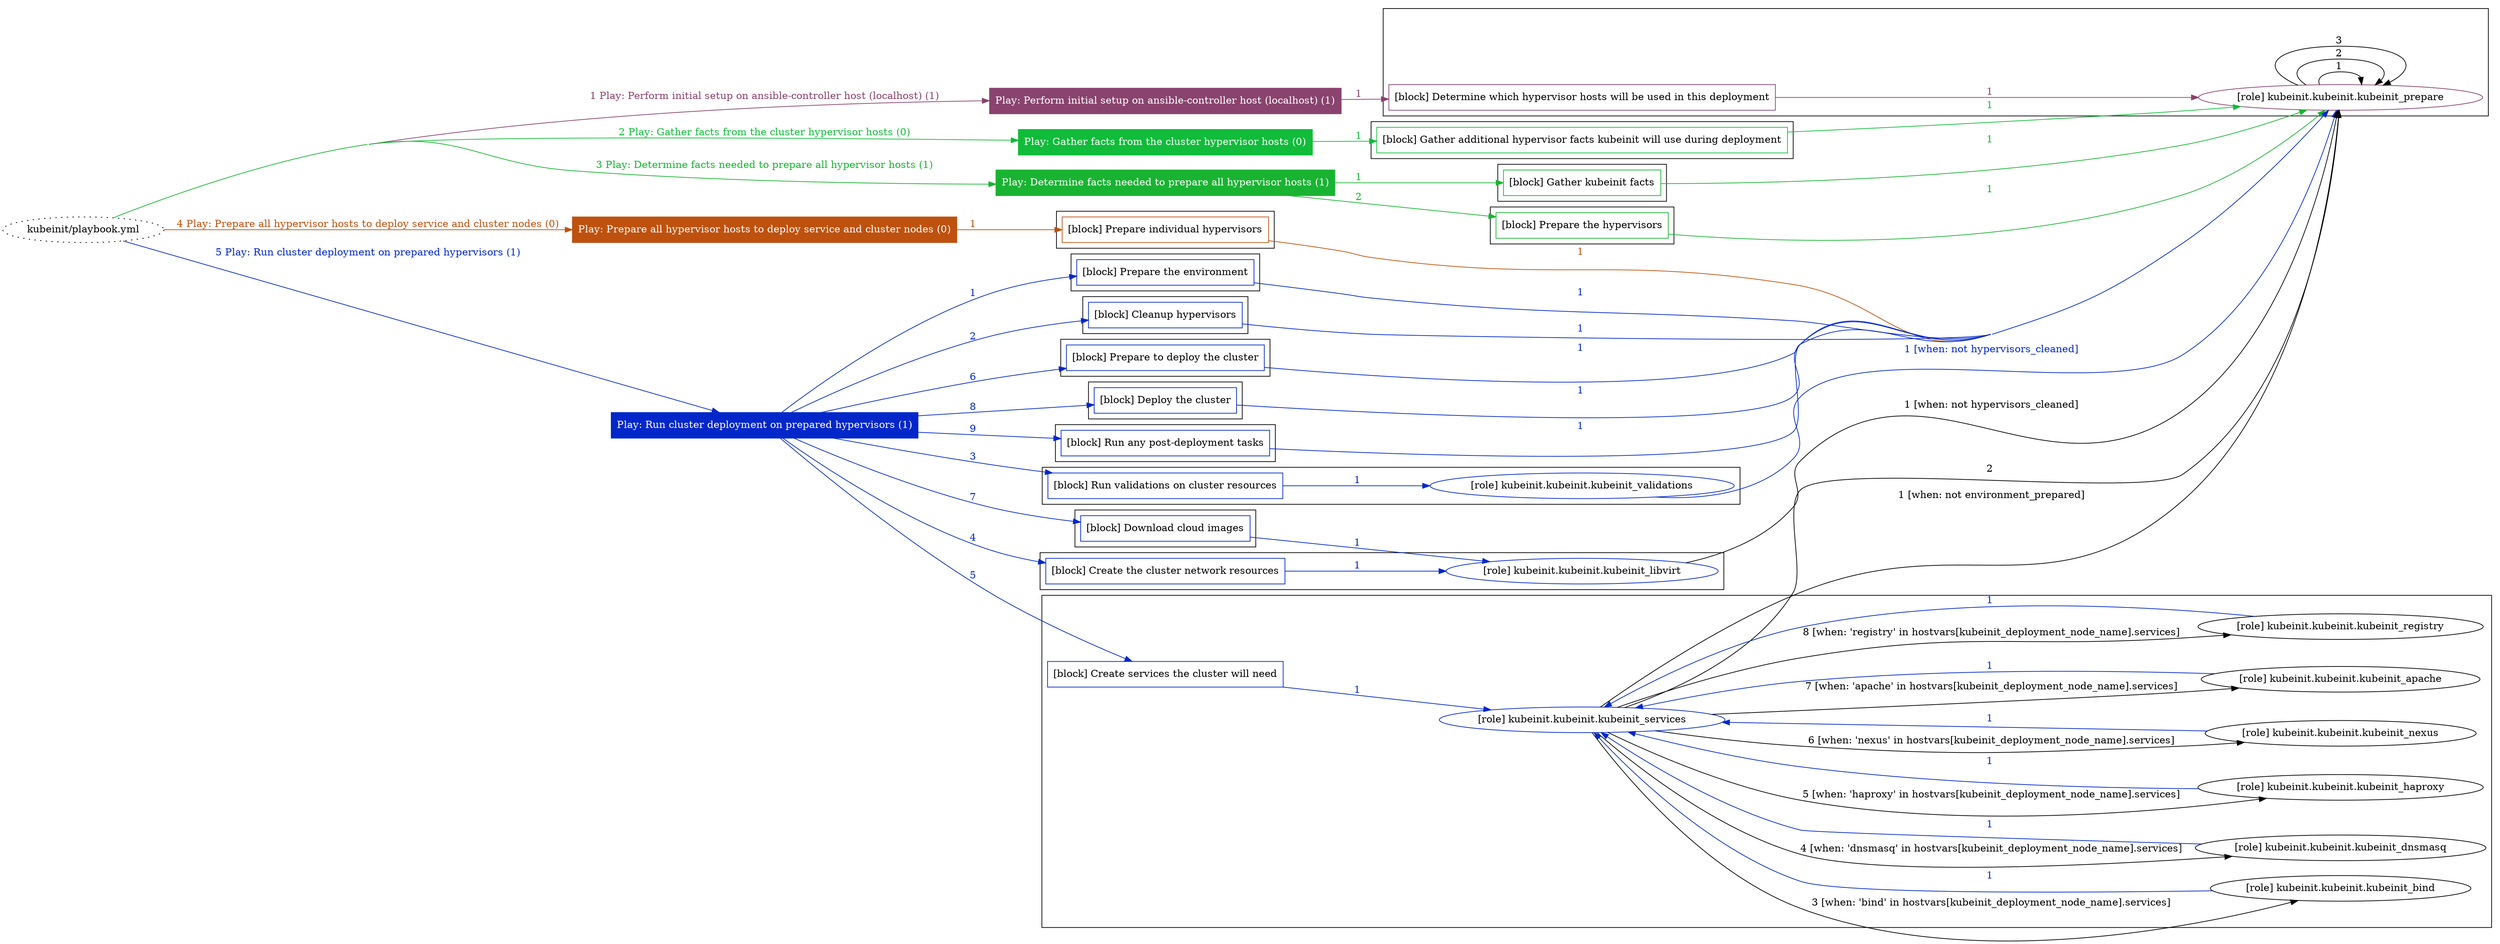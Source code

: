 digraph {
	graph [concentrate=true ordering=in rankdir=LR ratio=fill]
	edge [esep=5 sep=10]
	"kubeinit/playbook.yml" [URL="/home/runner/work/kubeinit/kubeinit/kubeinit/playbook.yml" id=playbook_d00dabda style=dotted]
	"kubeinit/playbook.yml" -> play_36d81334 [label="1 Play: Perform initial setup on ansible-controller host (localhost) (1)" color="#89436e" fontcolor="#89436e" id=edge_playbook_d00dabda_play_36d81334 labeltooltip="1 Play: Perform initial setup on ansible-controller host (localhost) (1)" tooltip="1 Play: Perform initial setup on ansible-controller host (localhost) (1)"]
	subgraph "Play: Perform initial setup on ansible-controller host (localhost) (1)" {
		play_36d81334 [label="Play: Perform initial setup on ansible-controller host (localhost) (1)" URL="/home/runner/work/kubeinit/kubeinit/kubeinit/playbook.yml" color="#89436e" fontcolor="#ffffff" id=play_36d81334 shape=box style=filled tooltip=localhost]
		play_36d81334 -> block_3261db10 [label=1 color="#89436e" fontcolor="#89436e" id=edge_1_play_36d81334_block_3261db10 labeltooltip=1 tooltip=1]
		subgraph cluster_block_3261db10 {
			block_3261db10 [label="[block] Determine which hypervisor hosts will be used in this deployment" URL="/home/runner/work/kubeinit/kubeinit/kubeinit/playbook.yml" color="#89436e" id=block_3261db10 labeltooltip="Determine which hypervisor hosts will be used in this deployment" shape=box tooltip="Determine which hypervisor hosts will be used in this deployment"]
			block_3261db10 -> role_2690aaf3 [label="1 " color="#89436e" fontcolor="#89436e" id=edge_1_block_3261db10_role_2690aaf3 labeltooltip="1 " tooltip="1 "]
			subgraph "kubeinit.kubeinit.kubeinit_prepare" {
				role_2690aaf3 [label="[role] kubeinit.kubeinit.kubeinit_prepare" URL="/home/runner/work/kubeinit/kubeinit/kubeinit/playbook.yml" color="#89436e" id=role_2690aaf3 tooltip="kubeinit.kubeinit.kubeinit_prepare"]
				role_2690aaf3 -> role_2690aaf3 [label="1 " color=black fontcolor=black id=edge_1_role_2690aaf3_role_2690aaf3 labeltooltip="1 " tooltip="1 "]
				role_2690aaf3 -> role_2690aaf3 [label="2 " color=black fontcolor=black id=edge_2_role_2690aaf3_role_2690aaf3 labeltooltip="2 " tooltip="2 "]
				role_2690aaf3 -> role_2690aaf3 [label="3 " color=black fontcolor=black id=edge_3_role_2690aaf3_role_2690aaf3 labeltooltip="3 " tooltip="3 "]
			}
		}
	}
	"kubeinit/playbook.yml" -> play_5905a435 [label="2 Play: Gather facts from the cluster hypervisor hosts (0)" color="#10bc3a" fontcolor="#10bc3a" id=edge_playbook_d00dabda_play_5905a435 labeltooltip="2 Play: Gather facts from the cluster hypervisor hosts (0)" tooltip="2 Play: Gather facts from the cluster hypervisor hosts (0)"]
	subgraph "Play: Gather facts from the cluster hypervisor hosts (0)" {
		play_5905a435 [label="Play: Gather facts from the cluster hypervisor hosts (0)" URL="/home/runner/work/kubeinit/kubeinit/kubeinit/playbook.yml" color="#10bc3a" fontcolor="#ffffff" id=play_5905a435 shape=box style=filled tooltip="Play: Gather facts from the cluster hypervisor hosts (0)"]
		play_5905a435 -> block_3f74e391 [label=1 color="#10bc3a" fontcolor="#10bc3a" id=edge_1_play_5905a435_block_3f74e391 labeltooltip=1 tooltip=1]
		subgraph cluster_block_3f74e391 {
			block_3f74e391 [label="[block] Gather additional hypervisor facts kubeinit will use during deployment" URL="/home/runner/work/kubeinit/kubeinit/kubeinit/playbook.yml" color="#10bc3a" id=block_3f74e391 labeltooltip="Gather additional hypervisor facts kubeinit will use during deployment" shape=box tooltip="Gather additional hypervisor facts kubeinit will use during deployment"]
			block_3f74e391 -> role_2690aaf3 [label="1 " color="#10bc3a" fontcolor="#10bc3a" id=edge_1_block_3f74e391_role_2690aaf3 labeltooltip="1 " tooltip="1 "]
		}
	}
	"kubeinit/playbook.yml" -> play_8d10d6fd [label="3 Play: Determine facts needed to prepare all hypervisor hosts (1)" color="#19b332" fontcolor="#19b332" id=edge_playbook_d00dabda_play_8d10d6fd labeltooltip="3 Play: Determine facts needed to prepare all hypervisor hosts (1)" tooltip="3 Play: Determine facts needed to prepare all hypervisor hosts (1)"]
	subgraph "Play: Determine facts needed to prepare all hypervisor hosts (1)" {
		play_8d10d6fd [label="Play: Determine facts needed to prepare all hypervisor hosts (1)" URL="/home/runner/work/kubeinit/kubeinit/kubeinit/playbook.yml" color="#19b332" fontcolor="#ffffff" id=play_8d10d6fd shape=box style=filled tooltip=localhost]
		play_8d10d6fd -> block_b8a5a8f9 [label=1 color="#19b332" fontcolor="#19b332" id=edge_1_play_8d10d6fd_block_b8a5a8f9 labeltooltip=1 tooltip=1]
		subgraph cluster_block_b8a5a8f9 {
			block_b8a5a8f9 [label="[block] Gather kubeinit facts" URL="/home/runner/work/kubeinit/kubeinit/kubeinit/playbook.yml" color="#19b332" id=block_b8a5a8f9 labeltooltip="Gather kubeinit facts" shape=box tooltip="Gather kubeinit facts"]
			block_b8a5a8f9 -> role_2690aaf3 [label="1 " color="#19b332" fontcolor="#19b332" id=edge_1_block_b8a5a8f9_role_2690aaf3 labeltooltip="1 " tooltip="1 "]
		}
		play_8d10d6fd -> block_ea188b36 [label=2 color="#19b332" fontcolor="#19b332" id=edge_2_play_8d10d6fd_block_ea188b36 labeltooltip=2 tooltip=2]
		subgraph cluster_block_ea188b36 {
			block_ea188b36 [label="[block] Prepare the hypervisors" URL="/home/runner/work/kubeinit/kubeinit/kubeinit/playbook.yml" color="#19b332" id=block_ea188b36 labeltooltip="Prepare the hypervisors" shape=box tooltip="Prepare the hypervisors"]
			block_ea188b36 -> role_2690aaf3 [label="1 " color="#19b332" fontcolor="#19b332" id=edge_1_block_ea188b36_role_2690aaf3 labeltooltip="1 " tooltip="1 "]
		}
	}
	"kubeinit/playbook.yml" -> play_45d9ff53 [label="4 Play: Prepare all hypervisor hosts to deploy service and cluster nodes (0)" color="#be510e" fontcolor="#be510e" id=edge_playbook_d00dabda_play_45d9ff53 labeltooltip="4 Play: Prepare all hypervisor hosts to deploy service and cluster nodes (0)" tooltip="4 Play: Prepare all hypervisor hosts to deploy service and cluster nodes (0)"]
	subgraph "Play: Prepare all hypervisor hosts to deploy service and cluster nodes (0)" {
		play_45d9ff53 [label="Play: Prepare all hypervisor hosts to deploy service and cluster nodes (0)" URL="/home/runner/work/kubeinit/kubeinit/kubeinit/playbook.yml" color="#be510e" fontcolor="#ffffff" id=play_45d9ff53 shape=box style=filled tooltip="Play: Prepare all hypervisor hosts to deploy service and cluster nodes (0)"]
		play_45d9ff53 -> block_f70a29f5 [label=1 color="#be510e" fontcolor="#be510e" id=edge_1_play_45d9ff53_block_f70a29f5 labeltooltip=1 tooltip=1]
		subgraph cluster_block_f70a29f5 {
			block_f70a29f5 [label="[block] Prepare individual hypervisors" URL="/home/runner/work/kubeinit/kubeinit/kubeinit/playbook.yml" color="#be510e" id=block_f70a29f5 labeltooltip="Prepare individual hypervisors" shape=box tooltip="Prepare individual hypervisors"]
			block_f70a29f5 -> role_2690aaf3 [label="1 " color="#be510e" fontcolor="#be510e" id=edge_1_block_f70a29f5_role_2690aaf3 labeltooltip="1 " tooltip="1 "]
		}
	}
	"kubeinit/playbook.yml" -> play_aea566b0 [label="5 Play: Run cluster deployment on prepared hypervisors (1)" color="#0127cb" fontcolor="#0127cb" id=edge_playbook_d00dabda_play_aea566b0 labeltooltip="5 Play: Run cluster deployment on prepared hypervisors (1)" tooltip="5 Play: Run cluster deployment on prepared hypervisors (1)"]
	subgraph "Play: Run cluster deployment on prepared hypervisors (1)" {
		play_aea566b0 [label="Play: Run cluster deployment on prepared hypervisors (1)" URL="/home/runner/work/kubeinit/kubeinit/kubeinit/playbook.yml" color="#0127cb" fontcolor="#ffffff" id=play_aea566b0 shape=box style=filled tooltip=localhost]
		play_aea566b0 -> block_3386b82d [label=1 color="#0127cb" fontcolor="#0127cb" id=edge_1_play_aea566b0_block_3386b82d labeltooltip=1 tooltip=1]
		subgraph cluster_block_3386b82d {
			block_3386b82d [label="[block] Prepare the environment" URL="/home/runner/work/kubeinit/kubeinit/kubeinit/playbook.yml" color="#0127cb" id=block_3386b82d labeltooltip="Prepare the environment" shape=box tooltip="Prepare the environment"]
			block_3386b82d -> role_2690aaf3 [label="1 " color="#0127cb" fontcolor="#0127cb" id=edge_1_block_3386b82d_role_2690aaf3 labeltooltip="1 " tooltip="1 "]
		}
		play_aea566b0 -> block_3f7dae66 [label=2 color="#0127cb" fontcolor="#0127cb" id=edge_2_play_aea566b0_block_3f7dae66 labeltooltip=2 tooltip=2]
		subgraph cluster_block_3f7dae66 {
			block_3f7dae66 [label="[block] Cleanup hypervisors" URL="/home/runner/work/kubeinit/kubeinit/kubeinit/playbook.yml" color="#0127cb" id=block_3f7dae66 labeltooltip="Cleanup hypervisors" shape=box tooltip="Cleanup hypervisors"]
			block_3f7dae66 -> role_2690aaf3 [label="1 " color="#0127cb" fontcolor="#0127cb" id=edge_1_block_3f7dae66_role_2690aaf3 labeltooltip="1 " tooltip="1 "]
		}
		play_aea566b0 -> block_18fe8c6c [label=3 color="#0127cb" fontcolor="#0127cb" id=edge_3_play_aea566b0_block_18fe8c6c labeltooltip=3 tooltip=3]
		subgraph cluster_block_18fe8c6c {
			block_18fe8c6c [label="[block] Run validations on cluster resources" URL="/home/runner/work/kubeinit/kubeinit/kubeinit/playbook.yml" color="#0127cb" id=block_18fe8c6c labeltooltip="Run validations on cluster resources" shape=box tooltip="Run validations on cluster resources"]
			block_18fe8c6c -> role_703bbfa8 [label="1 " color="#0127cb" fontcolor="#0127cb" id=edge_1_block_18fe8c6c_role_703bbfa8 labeltooltip="1 " tooltip="1 "]
			subgraph "kubeinit.kubeinit.kubeinit_validations" {
				role_703bbfa8 [label="[role] kubeinit.kubeinit.kubeinit_validations" URL="/home/runner/work/kubeinit/kubeinit/kubeinit/playbook.yml" color="#0127cb" id=role_703bbfa8 tooltip="kubeinit.kubeinit.kubeinit_validations"]
				role_703bbfa8 -> role_2690aaf3 [label="1 [when: not hypervisors_cleaned]" color="#0127cb" fontcolor="#0127cb" id=edge_1_role_703bbfa8_role_2690aaf3 labeltooltip="1 [when: not hypervisors_cleaned]" tooltip="1 [when: not hypervisors_cleaned]"]
			}
		}
		play_aea566b0 -> block_7029a762 [label=4 color="#0127cb" fontcolor="#0127cb" id=edge_4_play_aea566b0_block_7029a762 labeltooltip=4 tooltip=4]
		subgraph cluster_block_7029a762 {
			block_7029a762 [label="[block] Create the cluster network resources" URL="/home/runner/work/kubeinit/kubeinit/kubeinit/playbook.yml" color="#0127cb" id=block_7029a762 labeltooltip="Create the cluster network resources" shape=box tooltip="Create the cluster network resources"]
			block_7029a762 -> role_95bb0388 [label="1 " color="#0127cb" fontcolor="#0127cb" id=edge_1_block_7029a762_role_95bb0388 labeltooltip="1 " tooltip="1 "]
			subgraph "kubeinit.kubeinit.kubeinit_libvirt" {
				role_95bb0388 [label="[role] kubeinit.kubeinit.kubeinit_libvirt" URL="/home/runner/work/kubeinit/kubeinit/kubeinit/playbook.yml" color="#0127cb" id=role_95bb0388 tooltip="kubeinit.kubeinit.kubeinit_libvirt"]
				role_95bb0388 -> role_2690aaf3 [label="1 [when: not hypervisors_cleaned]" color=black fontcolor=black id=edge_1_role_95bb0388_role_2690aaf3 labeltooltip="1 [when: not hypervisors_cleaned]" tooltip="1 [when: not hypervisors_cleaned]"]
			}
		}
		play_aea566b0 -> block_dd34eb67 [label=5 color="#0127cb" fontcolor="#0127cb" id=edge_5_play_aea566b0_block_dd34eb67 labeltooltip=5 tooltip=5]
		subgraph cluster_block_dd34eb67 {
			block_dd34eb67 [label="[block] Create services the cluster will need" URL="/home/runner/work/kubeinit/kubeinit/kubeinit/playbook.yml" color="#0127cb" id=block_dd34eb67 labeltooltip="Create services the cluster will need" shape=box tooltip="Create services the cluster will need"]
			block_dd34eb67 -> role_c3b6ca17 [label="1 " color="#0127cb" fontcolor="#0127cb" id=edge_1_block_dd34eb67_role_c3b6ca17 labeltooltip="1 " tooltip="1 "]
			subgraph "kubeinit.kubeinit.kubeinit_services" {
				role_c3b6ca17 [label="[role] kubeinit.kubeinit.kubeinit_services" URL="/home/runner/work/kubeinit/kubeinit/kubeinit/playbook.yml" color="#0127cb" id=role_c3b6ca17 tooltip="kubeinit.kubeinit.kubeinit_services"]
				role_c3b6ca17 -> role_2690aaf3 [label="1 [when: not environment_prepared]" color=black fontcolor=black id=edge_1_role_c3b6ca17_role_2690aaf3 labeltooltip="1 [when: not environment_prepared]" tooltip="1 [when: not environment_prepared]"]
				role_c3b6ca17 -> role_2690aaf3 [label="2 " color=black fontcolor=black id=edge_2_role_c3b6ca17_role_2690aaf3 labeltooltip="2 " tooltip="2 "]
				role_c3b6ca17 -> role_11ad6480 [label="3 [when: 'bind' in hostvars[kubeinit_deployment_node_name].services]" color=black fontcolor=black id=edge_3_role_c3b6ca17_role_11ad6480 labeltooltip="3 [when: 'bind' in hostvars[kubeinit_deployment_node_name].services]" tooltip="3 [when: 'bind' in hostvars[kubeinit_deployment_node_name].services]"]
				subgraph "kubeinit.kubeinit.kubeinit_bind" {
					role_11ad6480 [label="[role] kubeinit.kubeinit.kubeinit_bind" URL="/home/runner/.ansible/collections/ansible_collections/kubeinit/kubeinit/roles/kubeinit_services/tasks/start_services_containers.yml" color=black id=role_11ad6480 tooltip="kubeinit.kubeinit.kubeinit_bind"]
					role_11ad6480 -> role_c3b6ca17 [label="1 " color="#0127cb" fontcolor="#0127cb" id=edge_1_role_11ad6480_role_c3b6ca17 labeltooltip="1 " tooltip="1 "]
				}
				role_c3b6ca17 -> role_bdbcb030 [label="4 [when: 'dnsmasq' in hostvars[kubeinit_deployment_node_name].services]" color=black fontcolor=black id=edge_4_role_c3b6ca17_role_bdbcb030 labeltooltip="4 [when: 'dnsmasq' in hostvars[kubeinit_deployment_node_name].services]" tooltip="4 [when: 'dnsmasq' in hostvars[kubeinit_deployment_node_name].services]"]
				subgraph "kubeinit.kubeinit.kubeinit_dnsmasq" {
					role_bdbcb030 [label="[role] kubeinit.kubeinit.kubeinit_dnsmasq" URL="/home/runner/.ansible/collections/ansible_collections/kubeinit/kubeinit/roles/kubeinit_services/tasks/start_services_containers.yml" color=black id=role_bdbcb030 tooltip="kubeinit.kubeinit.kubeinit_dnsmasq"]
					role_bdbcb030 -> role_c3b6ca17 [label="1 " color="#0127cb" fontcolor="#0127cb" id=edge_1_role_bdbcb030_role_c3b6ca17 labeltooltip="1 " tooltip="1 "]
				}
				role_c3b6ca17 -> role_cbd6e96e [label="5 [when: 'haproxy' in hostvars[kubeinit_deployment_node_name].services]" color=black fontcolor=black id=edge_5_role_c3b6ca17_role_cbd6e96e labeltooltip="5 [when: 'haproxy' in hostvars[kubeinit_deployment_node_name].services]" tooltip="5 [when: 'haproxy' in hostvars[kubeinit_deployment_node_name].services]"]
				subgraph "kubeinit.kubeinit.kubeinit_haproxy" {
					role_cbd6e96e [label="[role] kubeinit.kubeinit.kubeinit_haproxy" URL="/home/runner/.ansible/collections/ansible_collections/kubeinit/kubeinit/roles/kubeinit_services/tasks/start_services_containers.yml" color=black id=role_cbd6e96e tooltip="kubeinit.kubeinit.kubeinit_haproxy"]
					role_cbd6e96e -> role_c3b6ca17 [label="1 " color="#0127cb" fontcolor="#0127cb" id=edge_1_role_cbd6e96e_role_c3b6ca17 labeltooltip="1 " tooltip="1 "]
				}
				role_c3b6ca17 -> role_b2191203 [label="6 [when: 'nexus' in hostvars[kubeinit_deployment_node_name].services]" color=black fontcolor=black id=edge_6_role_c3b6ca17_role_b2191203 labeltooltip="6 [when: 'nexus' in hostvars[kubeinit_deployment_node_name].services]" tooltip="6 [when: 'nexus' in hostvars[kubeinit_deployment_node_name].services]"]
				subgraph "kubeinit.kubeinit.kubeinit_nexus" {
					role_b2191203 [label="[role] kubeinit.kubeinit.kubeinit_nexus" URL="/home/runner/.ansible/collections/ansible_collections/kubeinit/kubeinit/roles/kubeinit_services/tasks/start_services_containers.yml" color=black id=role_b2191203 tooltip="kubeinit.kubeinit.kubeinit_nexus"]
					role_b2191203 -> role_c3b6ca17 [label="1 " color="#0127cb" fontcolor="#0127cb" id=edge_1_role_b2191203_role_c3b6ca17 labeltooltip="1 " tooltip="1 "]
				}
				role_c3b6ca17 -> role_c993d7df [label="7 [when: 'apache' in hostvars[kubeinit_deployment_node_name].services]" color=black fontcolor=black id=edge_7_role_c3b6ca17_role_c993d7df labeltooltip="7 [when: 'apache' in hostvars[kubeinit_deployment_node_name].services]" tooltip="7 [when: 'apache' in hostvars[kubeinit_deployment_node_name].services]"]
				subgraph "kubeinit.kubeinit.kubeinit_apache" {
					role_c993d7df [label="[role] kubeinit.kubeinit.kubeinit_apache" URL="/home/runner/.ansible/collections/ansible_collections/kubeinit/kubeinit/roles/kubeinit_services/tasks/start_services_containers.yml" color=black id=role_c993d7df tooltip="kubeinit.kubeinit.kubeinit_apache"]
					role_c993d7df -> role_c3b6ca17 [label="1 " color="#0127cb" fontcolor="#0127cb" id=edge_1_role_c993d7df_role_c3b6ca17 labeltooltip="1 " tooltip="1 "]
				}
				role_c3b6ca17 -> role_898f9f96 [label="8 [when: 'registry' in hostvars[kubeinit_deployment_node_name].services]" color=black fontcolor=black id=edge_8_role_c3b6ca17_role_898f9f96 labeltooltip="8 [when: 'registry' in hostvars[kubeinit_deployment_node_name].services]" tooltip="8 [when: 'registry' in hostvars[kubeinit_deployment_node_name].services]"]
				subgraph "kubeinit.kubeinit.kubeinit_registry" {
					role_898f9f96 [label="[role] kubeinit.kubeinit.kubeinit_registry" URL="/home/runner/.ansible/collections/ansible_collections/kubeinit/kubeinit/roles/kubeinit_services/tasks/start_services_containers.yml" color=black id=role_898f9f96 tooltip="kubeinit.kubeinit.kubeinit_registry"]
					role_898f9f96 -> role_c3b6ca17 [label="1 " color="#0127cb" fontcolor="#0127cb" id=edge_1_role_898f9f96_role_c3b6ca17 labeltooltip="1 " tooltip="1 "]
				}
			}
		}
		play_aea566b0 -> block_9b7c77eb [label=6 color="#0127cb" fontcolor="#0127cb" id=edge_6_play_aea566b0_block_9b7c77eb labeltooltip=6 tooltip=6]
		subgraph cluster_block_9b7c77eb {
			block_9b7c77eb [label="[block] Prepare to deploy the cluster" URL="/home/runner/work/kubeinit/kubeinit/kubeinit/playbook.yml" color="#0127cb" id=block_9b7c77eb labeltooltip="Prepare to deploy the cluster" shape=box tooltip="Prepare to deploy the cluster"]
			block_9b7c77eb -> role_2690aaf3 [label="1 " color="#0127cb" fontcolor="#0127cb" id=edge_1_block_9b7c77eb_role_2690aaf3 labeltooltip="1 " tooltip="1 "]
		}
		play_aea566b0 -> block_049098c3 [label=7 color="#0127cb" fontcolor="#0127cb" id=edge_7_play_aea566b0_block_049098c3 labeltooltip=7 tooltip=7]
		subgraph cluster_block_049098c3 {
			block_049098c3 [label="[block] Download cloud images" URL="/home/runner/work/kubeinit/kubeinit/kubeinit/playbook.yml" color="#0127cb" id=block_049098c3 labeltooltip="Download cloud images" shape=box tooltip="Download cloud images"]
			block_049098c3 -> role_95bb0388 [label="1 " color="#0127cb" fontcolor="#0127cb" id=edge_1_block_049098c3_role_95bb0388 labeltooltip="1 " tooltip="1 "]
		}
		play_aea566b0 -> block_90d57522 [label=8 color="#0127cb" fontcolor="#0127cb" id=edge_8_play_aea566b0_block_90d57522 labeltooltip=8 tooltip=8]
		subgraph cluster_block_90d57522 {
			block_90d57522 [label="[block] Deploy the cluster" URL="/home/runner/work/kubeinit/kubeinit/kubeinit/playbook.yml" color="#0127cb" id=block_90d57522 labeltooltip="Deploy the cluster" shape=box tooltip="Deploy the cluster"]
			block_90d57522 -> role_2690aaf3 [label="1 " color="#0127cb" fontcolor="#0127cb" id=edge_1_block_90d57522_role_2690aaf3 labeltooltip="1 " tooltip="1 "]
		}
		play_aea566b0 -> block_fc7874fc [label=9 color="#0127cb" fontcolor="#0127cb" id=edge_9_play_aea566b0_block_fc7874fc labeltooltip=9 tooltip=9]
		subgraph cluster_block_fc7874fc {
			block_fc7874fc [label="[block] Run any post-deployment tasks" URL="/home/runner/work/kubeinit/kubeinit/kubeinit/playbook.yml" color="#0127cb" id=block_fc7874fc labeltooltip="Run any post-deployment tasks" shape=box tooltip="Run any post-deployment tasks"]
			block_fc7874fc -> role_2690aaf3 [label="1 " color="#0127cb" fontcolor="#0127cb" id=edge_1_block_fc7874fc_role_2690aaf3 labeltooltip="1 " tooltip="1 "]
		}
	}
}
